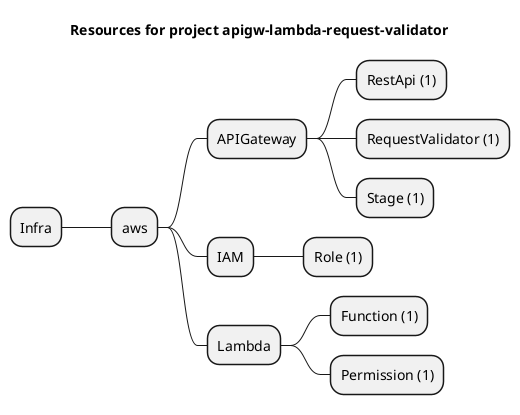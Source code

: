 @startmindmap
title Resources for project apigw-lambda-request-validator
skinparam monochrome true
+ Infra
++ aws
+++ APIGateway
++++ RestApi (1)
++++ RequestValidator (1)
++++ Stage (1)
+++ IAM
++++ Role (1)
+++ Lambda
++++ Function (1)
++++ Permission (1)
@endmindmap